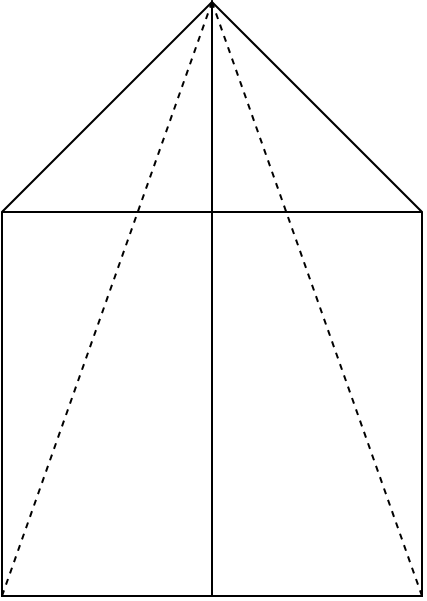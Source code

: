<mxfile version="12.6.5" type="device"><diagram id="EKXJLbzA9zOi75ItJXN1" name="Page-1"><mxGraphModel dx="786" dy="528" grid="1" gridSize="10" guides="1" tooltips="1" connect="1" arrows="1" fold="1" page="1" pageScale="1" pageWidth="850" pageHeight="1100" math="0" shadow="0"><root><mxCell id="0"/><mxCell id="1" parent="0"/><mxCell id="dphUevICBxBkhLQJ8Ndf-1" value="" style="shape=card;whiteSpace=wrap;html=1;size=120;" parent="1" vertex="1"><mxGeometry x="280" y="160" width="105" height="297" as="geometry"/></mxCell><mxCell id="dphUevICBxBkhLQJ8Ndf-2" value="" style="shape=card;whiteSpace=wrap;html=1;size=120;flipH=1;" parent="1" vertex="1"><mxGeometry x="385" y="160" width="105" height="297" as="geometry"/></mxCell><mxCell id="dphUevICBxBkhLQJ8Ndf-3" value="" style="endArrow=none;html=1;entryX=1;entryY=0;entryDx=0;entryDy=0;entryPerimeter=0;exitX=0;exitY=1;exitDx=0;exitDy=0;exitPerimeter=0;dashed=1;" parent="1" source="dphUevICBxBkhLQJ8Ndf-1" target="dphUevICBxBkhLQJ8Ndf-1" edge="1"><mxGeometry width="50" height="50" relative="1" as="geometry"><mxPoint x="280" y="570" as="sourcePoint"/><mxPoint x="330" y="520" as="targetPoint"/></mxGeometry></mxCell><mxCell id="dphUevICBxBkhLQJ8Ndf-4" value="" style="endArrow=none;html=1;entryX=1;entryY=0;entryDx=0;entryDy=0;entryPerimeter=0;exitX=0;exitY=1;exitDx=0;exitDy=0;exitPerimeter=0;dashed=1;" parent="1" source="dphUevICBxBkhLQJ8Ndf-2" target="dphUevICBxBkhLQJ8Ndf-2" edge="1"><mxGeometry width="50" height="50" relative="1" as="geometry"><mxPoint x="290" y="467" as="sourcePoint"/><mxPoint x="395" y="170" as="targetPoint"/></mxGeometry></mxCell><mxCell id="dphUevICBxBkhLQJ8Ndf-8" value="" style="endArrow=none;html=1;entryX=0;entryY=0;entryDx=0;entryDy=105;entryPerimeter=0;exitX=0;exitY=0;exitDx=0;exitDy=105;exitPerimeter=0;" parent="1" source="dphUevICBxBkhLQJ8Ndf-2" target="dphUevICBxBkhLQJ8Ndf-1" edge="1"><mxGeometry width="50" height="50" relative="1" as="geometry"><mxPoint x="280" y="570" as="sourcePoint"/><mxPoint x="330" y="520" as="targetPoint"/></mxGeometry></mxCell></root></mxGraphModel></diagram></mxfile>
